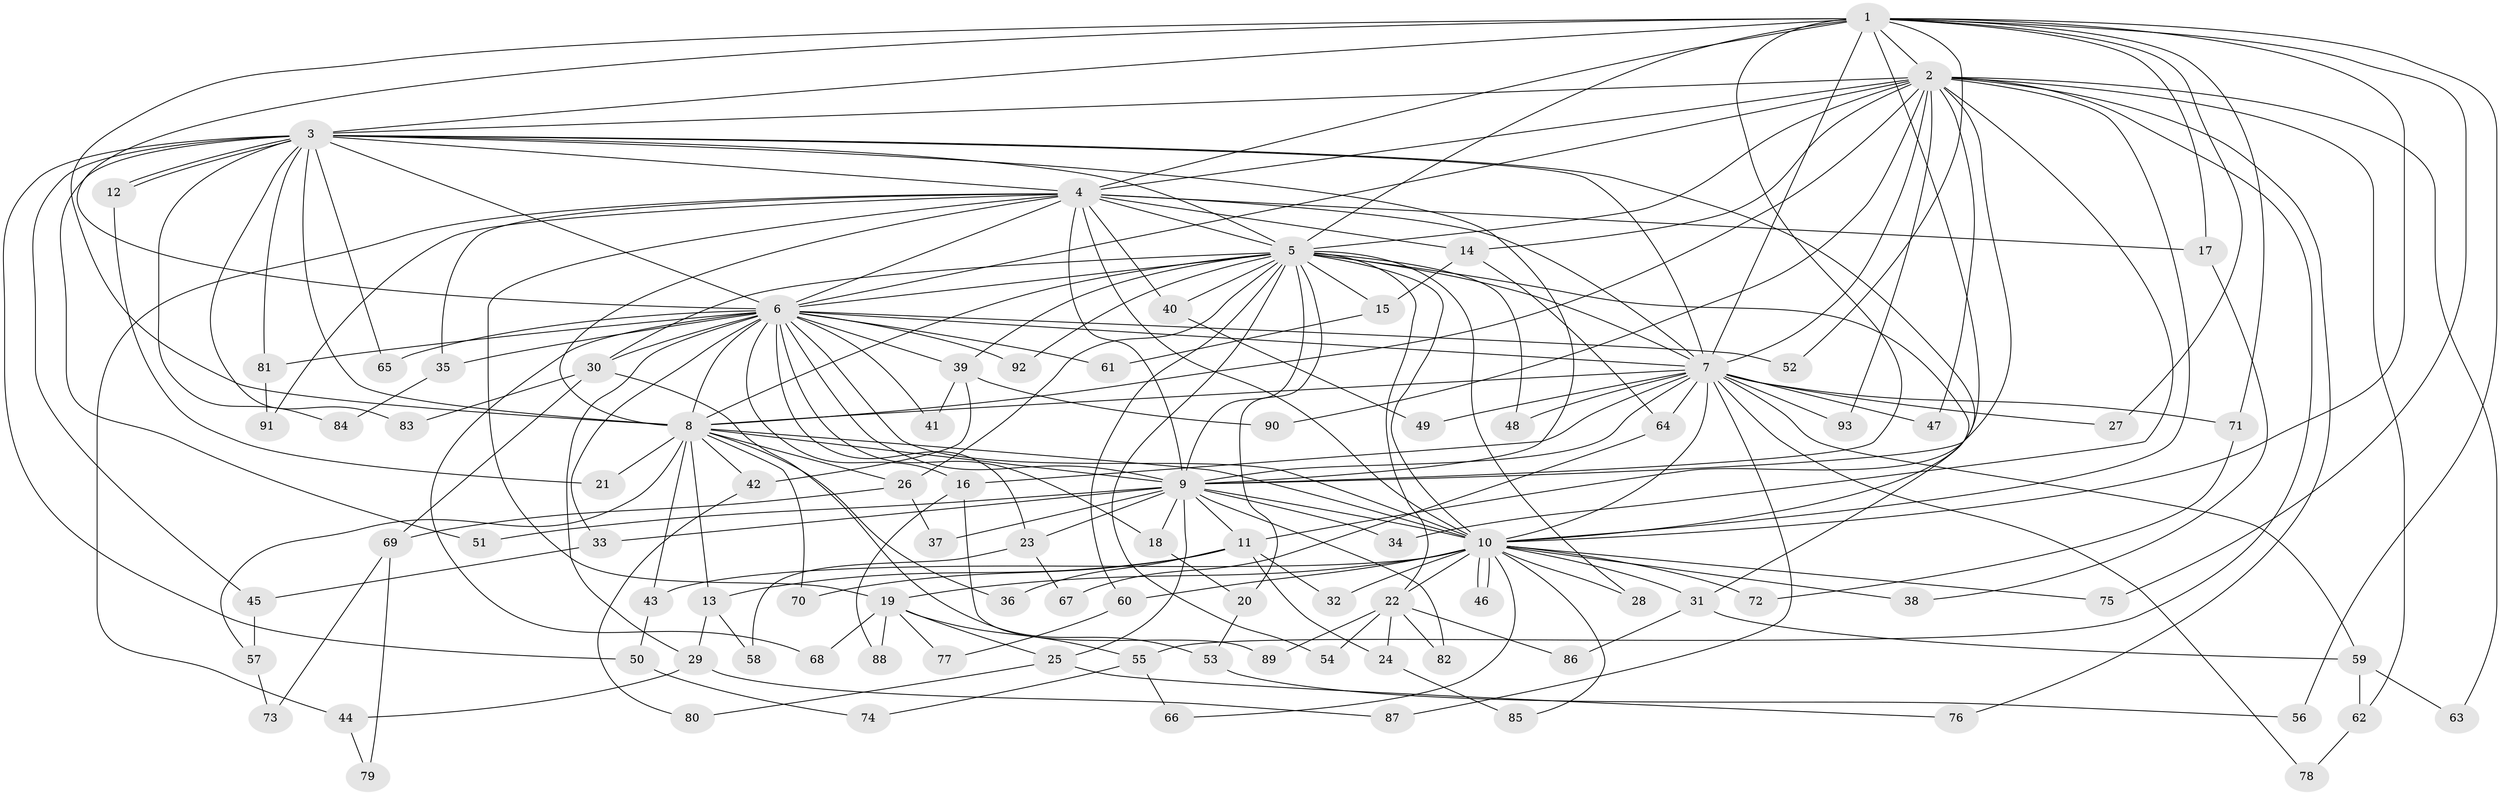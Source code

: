 // coarse degree distribution, {19: 0.014925373134328358, 27: 0.014925373134328358, 21: 0.029850746268656716, 17: 0.014925373134328358, 15: 0.014925373134328358, 20: 0.014925373134328358, 7: 0.014925373134328358, 2: 0.4925373134328358, 4: 0.13432835820895522, 5: 0.04477611940298507, 3: 0.16417910447761194, 9: 0.014925373134328358, 8: 0.014925373134328358, 6: 0.014925373134328358}
// Generated by graph-tools (version 1.1) at 2025/51/02/27/25 19:51:53]
// undirected, 93 vertices, 211 edges
graph export_dot {
graph [start="1"]
  node [color=gray90,style=filled];
  1;
  2;
  3;
  4;
  5;
  6;
  7;
  8;
  9;
  10;
  11;
  12;
  13;
  14;
  15;
  16;
  17;
  18;
  19;
  20;
  21;
  22;
  23;
  24;
  25;
  26;
  27;
  28;
  29;
  30;
  31;
  32;
  33;
  34;
  35;
  36;
  37;
  38;
  39;
  40;
  41;
  42;
  43;
  44;
  45;
  46;
  47;
  48;
  49;
  50;
  51;
  52;
  53;
  54;
  55;
  56;
  57;
  58;
  59;
  60;
  61;
  62;
  63;
  64;
  65;
  66;
  67;
  68;
  69;
  70;
  71;
  72;
  73;
  74;
  75;
  76;
  77;
  78;
  79;
  80;
  81;
  82;
  83;
  84;
  85;
  86;
  87;
  88;
  89;
  90;
  91;
  92;
  93;
  1 -- 2;
  1 -- 3;
  1 -- 4;
  1 -- 5;
  1 -- 6;
  1 -- 7;
  1 -- 8;
  1 -- 9;
  1 -- 10;
  1 -- 11;
  1 -- 17;
  1 -- 27;
  1 -- 52;
  1 -- 56;
  1 -- 71;
  1 -- 75;
  2 -- 3;
  2 -- 4;
  2 -- 5;
  2 -- 6;
  2 -- 7;
  2 -- 8;
  2 -- 9;
  2 -- 10;
  2 -- 14;
  2 -- 34;
  2 -- 47;
  2 -- 55;
  2 -- 62;
  2 -- 63;
  2 -- 76;
  2 -- 90;
  2 -- 93;
  3 -- 4;
  3 -- 5;
  3 -- 6;
  3 -- 7;
  3 -- 8;
  3 -- 9;
  3 -- 10;
  3 -- 12;
  3 -- 12;
  3 -- 45;
  3 -- 50;
  3 -- 51;
  3 -- 65;
  3 -- 81;
  3 -- 83;
  3 -- 84;
  4 -- 5;
  4 -- 6;
  4 -- 7;
  4 -- 8;
  4 -- 9;
  4 -- 10;
  4 -- 14;
  4 -- 17;
  4 -- 19;
  4 -- 35;
  4 -- 40;
  4 -- 44;
  4 -- 91;
  5 -- 6;
  5 -- 7;
  5 -- 8;
  5 -- 9;
  5 -- 10;
  5 -- 15;
  5 -- 20;
  5 -- 22;
  5 -- 26;
  5 -- 28;
  5 -- 30;
  5 -- 31;
  5 -- 39;
  5 -- 40;
  5 -- 48;
  5 -- 54;
  5 -- 60;
  5 -- 92;
  6 -- 7;
  6 -- 8;
  6 -- 9;
  6 -- 10;
  6 -- 16;
  6 -- 18;
  6 -- 23;
  6 -- 29;
  6 -- 30;
  6 -- 33;
  6 -- 35;
  6 -- 39;
  6 -- 41;
  6 -- 52;
  6 -- 61;
  6 -- 65;
  6 -- 68;
  6 -- 81;
  6 -- 92;
  7 -- 8;
  7 -- 9;
  7 -- 10;
  7 -- 16;
  7 -- 27;
  7 -- 47;
  7 -- 48;
  7 -- 49;
  7 -- 59;
  7 -- 64;
  7 -- 71;
  7 -- 78;
  7 -- 87;
  7 -- 93;
  8 -- 9;
  8 -- 10;
  8 -- 13;
  8 -- 21;
  8 -- 26;
  8 -- 36;
  8 -- 42;
  8 -- 43;
  8 -- 57;
  8 -- 70;
  9 -- 10;
  9 -- 11;
  9 -- 18;
  9 -- 23;
  9 -- 25;
  9 -- 33;
  9 -- 34;
  9 -- 37;
  9 -- 51;
  9 -- 82;
  10 -- 19;
  10 -- 22;
  10 -- 28;
  10 -- 31;
  10 -- 32;
  10 -- 38;
  10 -- 43;
  10 -- 46;
  10 -- 46;
  10 -- 60;
  10 -- 66;
  10 -- 72;
  10 -- 75;
  10 -- 85;
  11 -- 13;
  11 -- 24;
  11 -- 32;
  11 -- 36;
  11 -- 70;
  12 -- 21;
  13 -- 29;
  13 -- 58;
  14 -- 15;
  14 -- 64;
  15 -- 61;
  16 -- 88;
  16 -- 89;
  17 -- 38;
  18 -- 20;
  19 -- 25;
  19 -- 55;
  19 -- 68;
  19 -- 77;
  19 -- 88;
  20 -- 53;
  22 -- 24;
  22 -- 54;
  22 -- 82;
  22 -- 86;
  22 -- 89;
  23 -- 58;
  23 -- 67;
  24 -- 85;
  25 -- 76;
  25 -- 80;
  26 -- 37;
  26 -- 69;
  29 -- 44;
  29 -- 87;
  30 -- 53;
  30 -- 69;
  30 -- 83;
  31 -- 59;
  31 -- 86;
  33 -- 45;
  35 -- 84;
  39 -- 41;
  39 -- 42;
  39 -- 90;
  40 -- 49;
  42 -- 80;
  43 -- 50;
  44 -- 79;
  45 -- 57;
  50 -- 74;
  53 -- 56;
  55 -- 66;
  55 -- 74;
  57 -- 73;
  59 -- 62;
  59 -- 63;
  60 -- 77;
  62 -- 78;
  64 -- 67;
  69 -- 73;
  69 -- 79;
  71 -- 72;
  81 -- 91;
}
